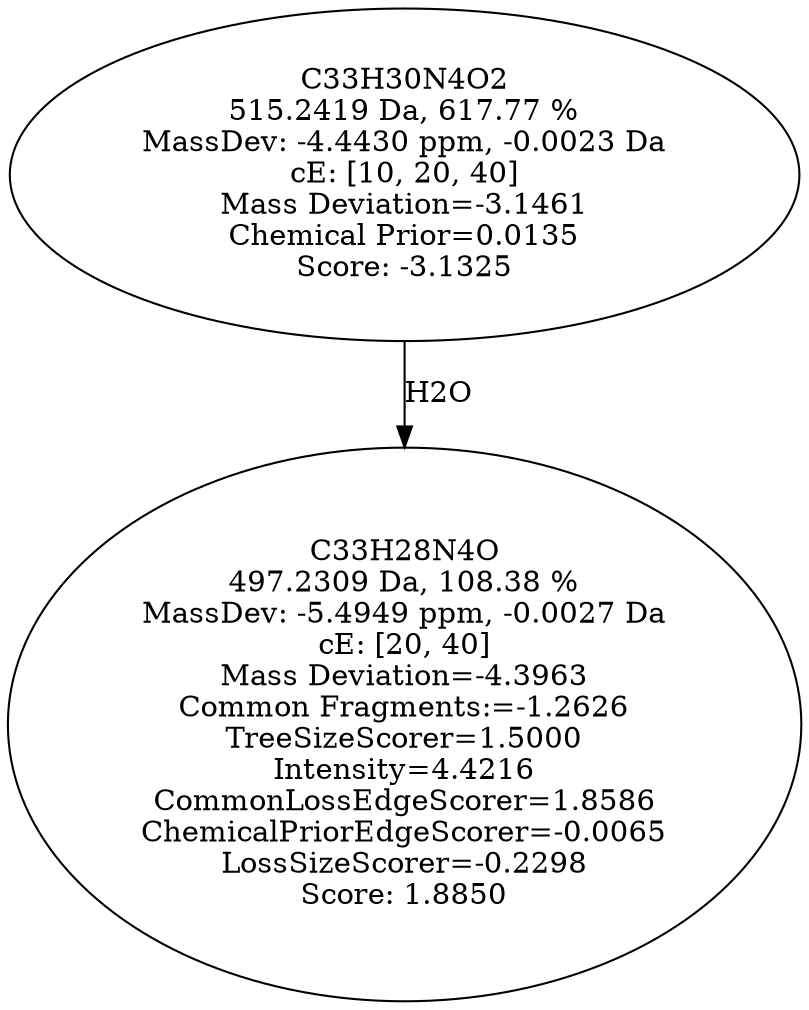 strict digraph {
v1 [label="C33H28N4O\n497.2309 Da, 108.38 %\nMassDev: -5.4949 ppm, -0.0027 Da\ncE: [20, 40]\nMass Deviation=-4.3963\nCommon Fragments:=-1.2626\nTreeSizeScorer=1.5000\nIntensity=4.4216\nCommonLossEdgeScorer=1.8586\nChemicalPriorEdgeScorer=-0.0065\nLossSizeScorer=-0.2298\nScore: 1.8850"];
v2 [label="C33H30N4O2\n515.2419 Da, 617.77 %\nMassDev: -4.4430 ppm, -0.0023 Da\ncE: [10, 20, 40]\nMass Deviation=-3.1461\nChemical Prior=0.0135\nScore: -3.1325"];
v2 -> v1 [label="H2O"];
}